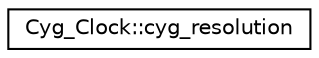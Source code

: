 digraph "Graphical Class Hierarchy"
{
  edge [fontname="Helvetica",fontsize="10",labelfontname="Helvetica",labelfontsize="10"];
  node [fontname="Helvetica",fontsize="10",shape=record];
  rankdir="LR";
  Node1 [label="Cyg_Clock::cyg_resolution",height=0.2,width=0.4,color="black", fillcolor="white", style="filled",URL="$struct_cyg___clock_1_1cyg__resolution.html"];
}
